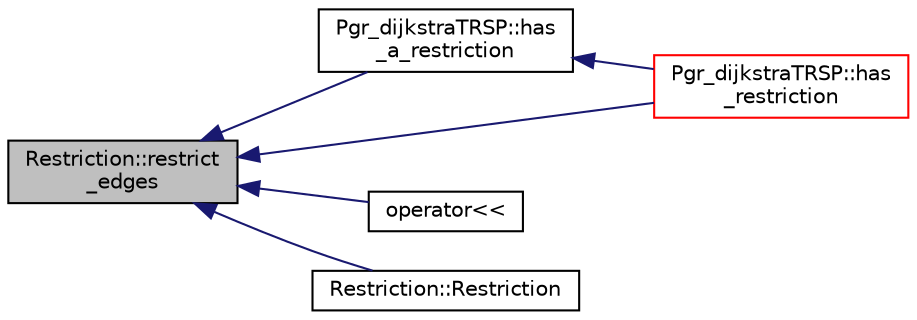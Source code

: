 digraph "Restriction::restrict_edges"
{
  edge [fontname="Helvetica",fontsize="10",labelfontname="Helvetica",labelfontsize="10"];
  node [fontname="Helvetica",fontsize="10",shape=record];
  rankdir="LR";
  Node1 [label="Restriction::restrict\l_edges",height=0.2,width=0.4,color="black", fillcolor="grey75", style="filled", fontcolor="black"];
  Node1 -> Node2 [dir="back",color="midnightblue",fontsize="10",style="solid",fontname="Helvetica"];
  Node2 [label="Pgr_dijkstraTRSP::has\l_a_restriction",height=0.2,width=0.4,color="black", fillcolor="white", style="filled",URL="$classPgr__dijkstraTRSP.html#aa492cfa5557becb203807b26b457b1aa"];
  Node2 -> Node3 [dir="back",color="midnightblue",fontsize="10",style="solid",fontname="Helvetica"];
  Node3 [label="Pgr_dijkstraTRSP::has\l_restriction",height=0.2,width=0.4,color="red", fillcolor="white", style="filled",URL="$classPgr__dijkstraTRSP.html#a46adf84aa4578b46331e645784499b10"];
  Node1 -> Node3 [dir="back",color="midnightblue",fontsize="10",style="solid",fontname="Helvetica"];
  Node1 -> Node4 [dir="back",color="midnightblue",fontsize="10",style="solid",fontname="Helvetica"];
  Node4 [label="operator\<\<",height=0.2,width=0.4,color="black", fillcolor="white", style="filled",URL="$restriction_8cpp.html#a57d383b8d802e6152ab2df58c588bccb"];
  Node1 -> Node5 [dir="back",color="midnightblue",fontsize="10",style="solid",fontname="Helvetica"];
  Node5 [label="Restriction::Restriction",height=0.2,width=0.4,color="black", fillcolor="white", style="filled",URL="$classRestriction.html#aff27a470e51846db8bae275181e67810"];
}
